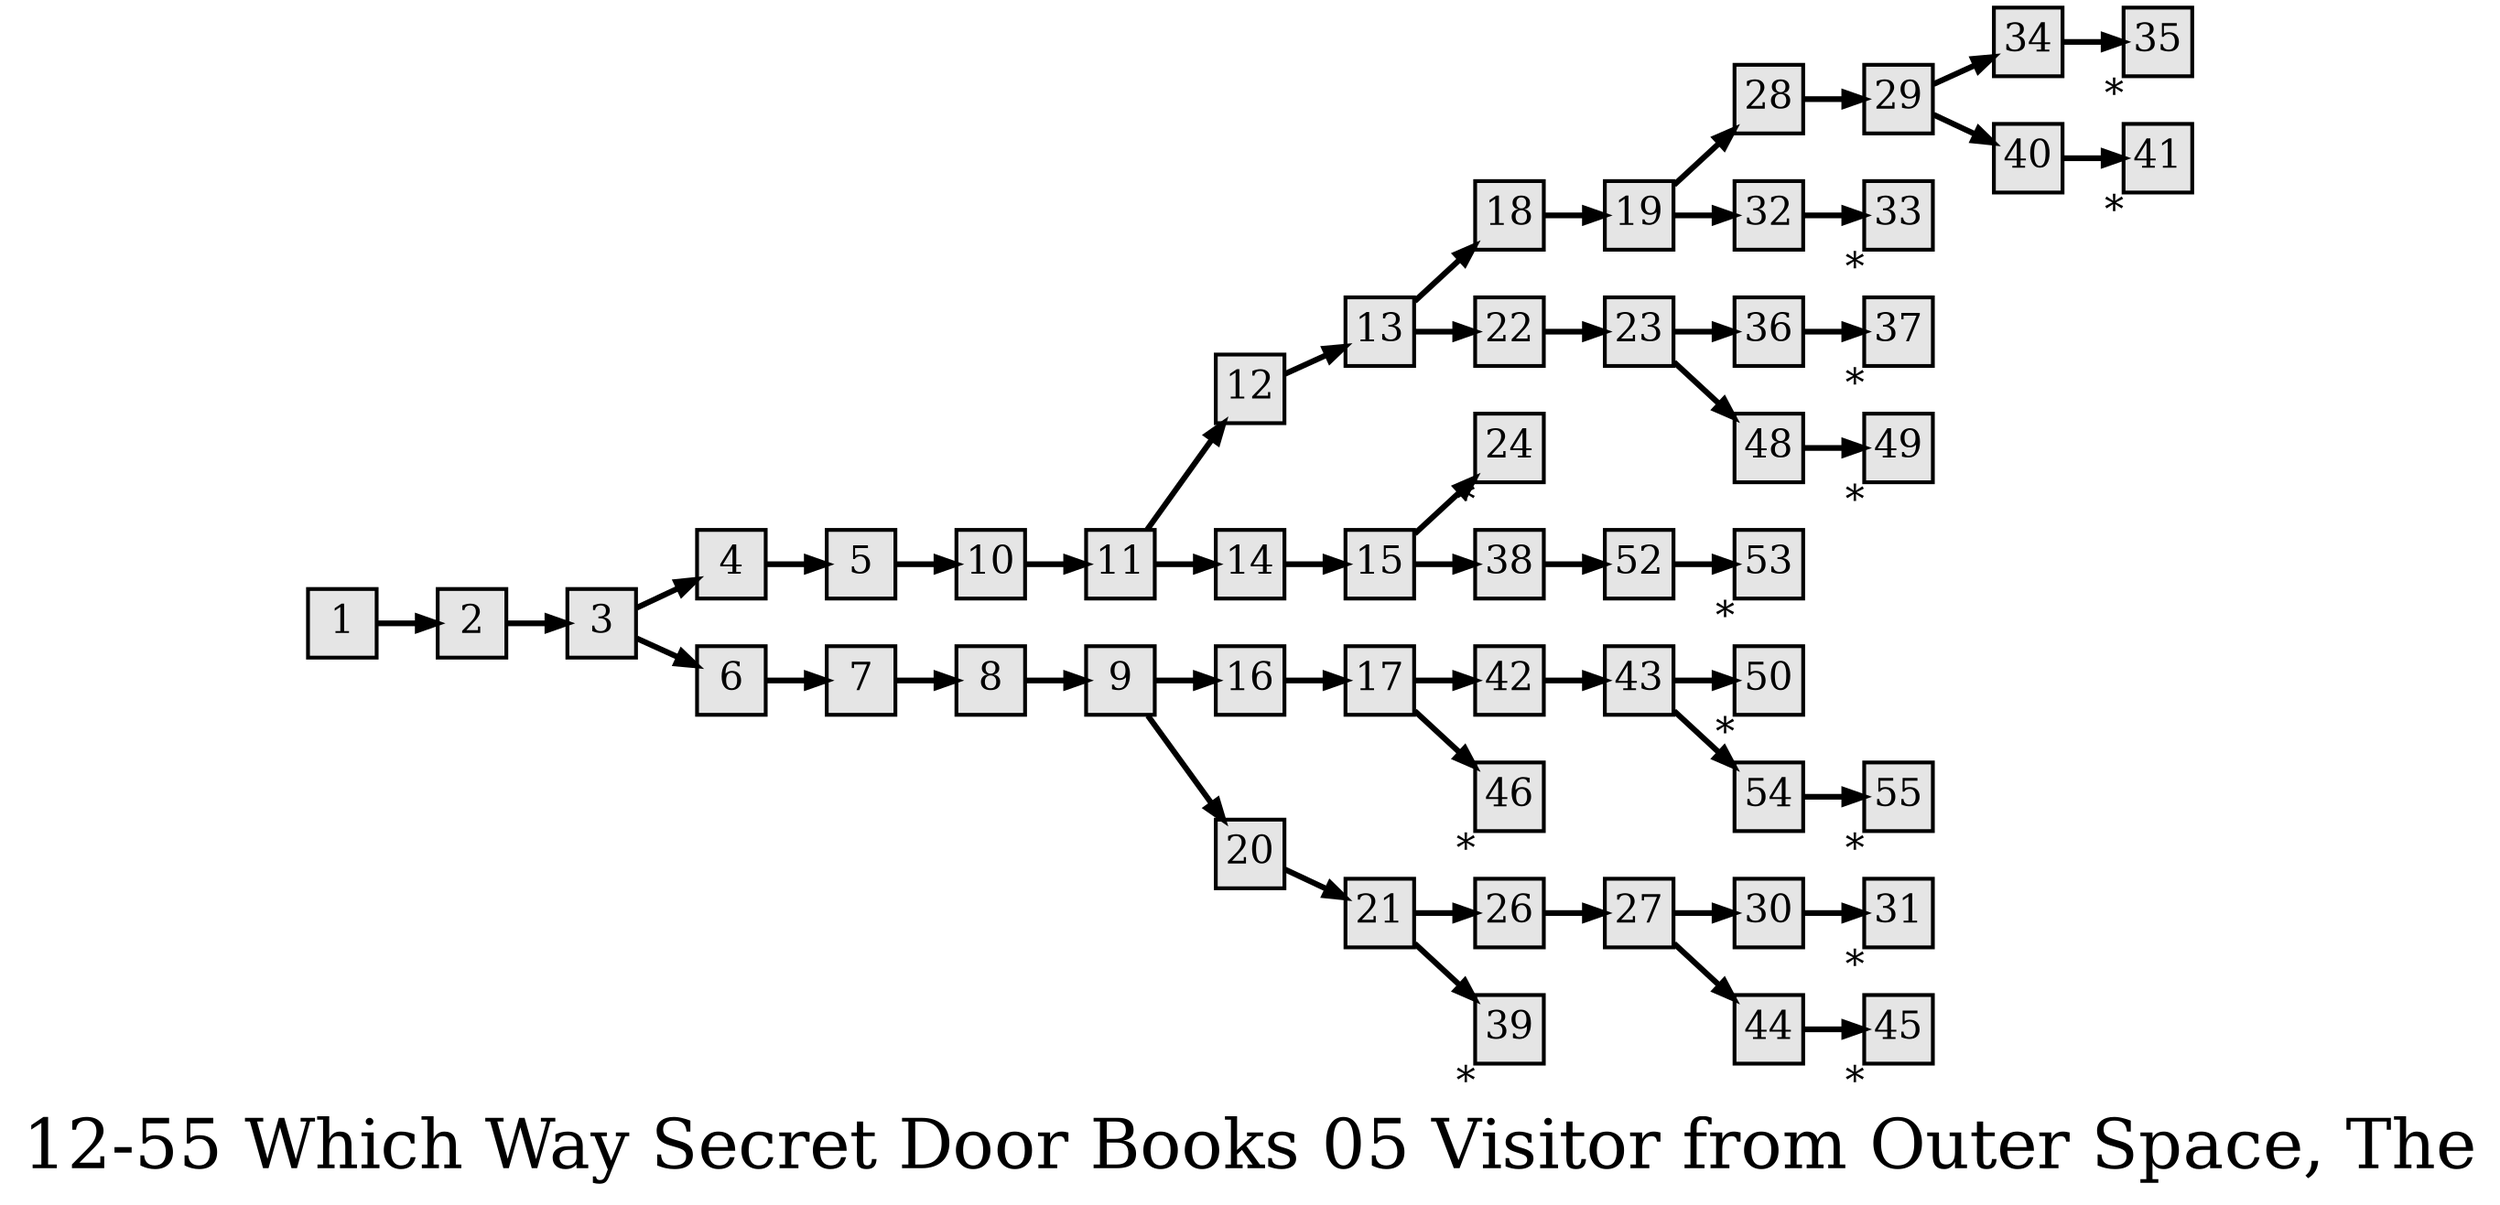 digraph g{
  graph [ label="12-55 Which Way Secret Door Books 05 Visitor from Outer Space, The" rankdir=LR, ordering=out, fontsize=36, nodesep="0.35", ranksep="0.45"];
  node  [shape=rect, penwidth=2, fontsize=20, style=filled, fillcolor=grey90, margin="0,0", labelfloat=true, regular=true, fixedsize=true];
  edge  [labelfloat=true, penwidth=3, fontsize=12];
  // ---;
  // group  : Katz;
  // id     :;
  // gbid   :;
  // series :;
  // title  :;
  // author :;
  // credit:;
  // - name : Jeremy Douglass;
  // role : encoder;
  // date : 2017-10-19;
  // render:;
  // - name   : small;
  // styles : gvStyles-small.txt;
  // engine : dot;
  // comment: >;
  
  // ---;
  
  // From | To | Label;
  
  1 -> 2;
  2 -> 3;
  3 -> 4;
  3 -> 6;
  4 -> 5;
  5 -> 10;
  6 -> 7;
  7 -> 8;
  8 -> 9;
  9 -> 16;
  9 -> 20;
  10 -> 11;
  11 -> 12;
  11 -> 14;
  12 -> 13;
  13 -> 18;
  13 -> 22;
  14 -> 15;
  15 -> 24;
  15 -> 38;
  16 -> 17;
  17 -> 42;
  17 -> 46;
  18 -> 19;
  19 -> 28;
  19 -> 32;
  20 -> 21;
  21 -> 26;
  21 -> 39;
  22 -> 23;
  23 -> 36;
  23 -> 48;
  24	[ xlabel="*" ];
  26 -> 27;
  27 -> 30;
  27 -> 44;
  28 -> 29;
  29 -> 34;
  29 -> 40;
  30 -> 31;
  31	[ xlabel="*" ];
  32 -> 33;
  33	[ xlabel="*" ];
  34 -> 35;
  35	[ xlabel="*" ];
  36 -> 37;
  37	[ xlabel="*" ];
  38 -> 52;
  39	[ xlabel="*" ];
  40 -> 41;
  41	[ xlabel="*" ];
  42 -> 43;
  43 -> 50;
  43 -> 54;
  44 -> 45;
  45	[ xlabel="*" ];
  46	[ xlabel="*" ];
  48 -> 49;
  49	[ xlabel="*" ];
  50	[ xlabel="*" ];
  52 -> 53;
  53	[ xlabel="*" ];
  54 -> 55;
  55	[ xlabel="*" ];
}

